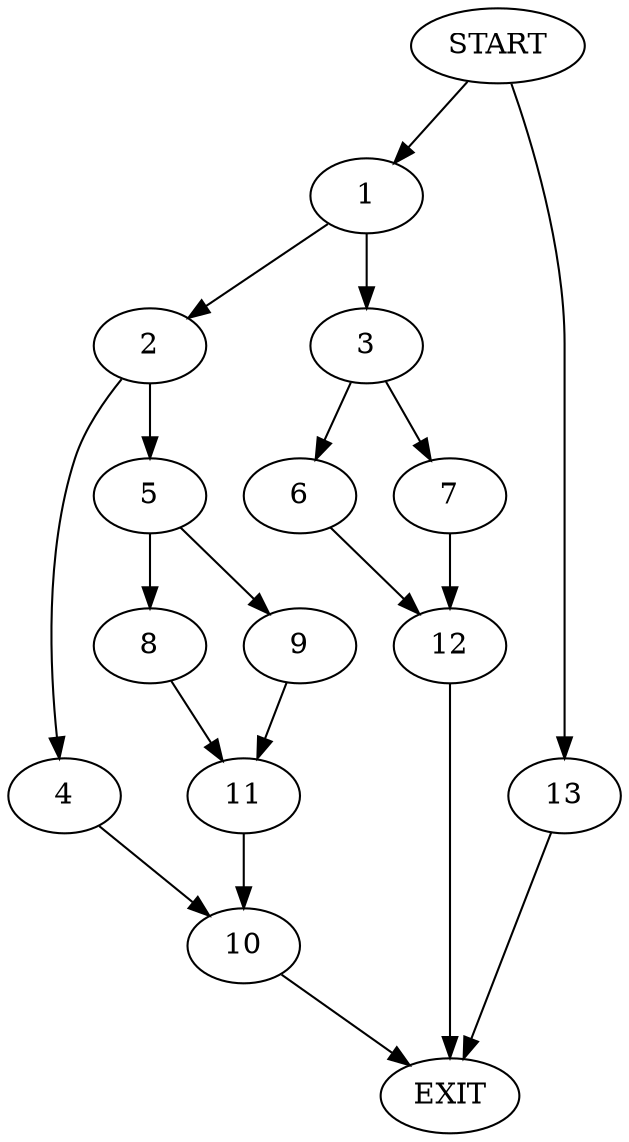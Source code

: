 digraph {
0 [label="START"]
14 [label="EXIT"]
0 -> 1
1 -> 2
1 -> 3
2 -> 4
2 -> 5
3 -> 6
3 -> 7
5 -> 8
5 -> 9
4 -> 10
9 -> 11
8 -> 11
11 -> 10
10 -> 14
7 -> 12
6 -> 12
12 -> 14
0 -> 13
13 -> 14
}
